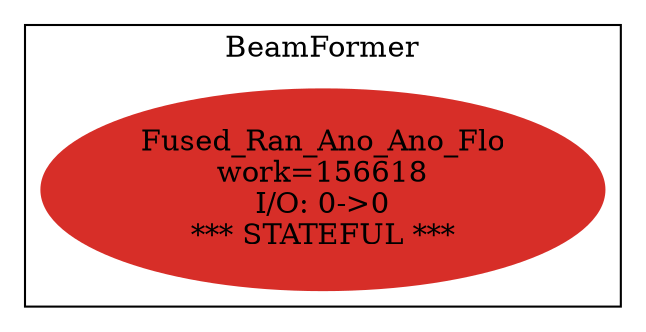 digraph streamit {
size="6.5,9"
subgraph cluster_node1 {
 color = black

 label="BeamFormer";
node2 [ label="Fused_Ran_Ano_Ano_Flo\nwork=156618\nI/O: 0->0\n*** STATEFUL ***" color="0.00555,0.81,0.84" style="filled" ]
}
}
